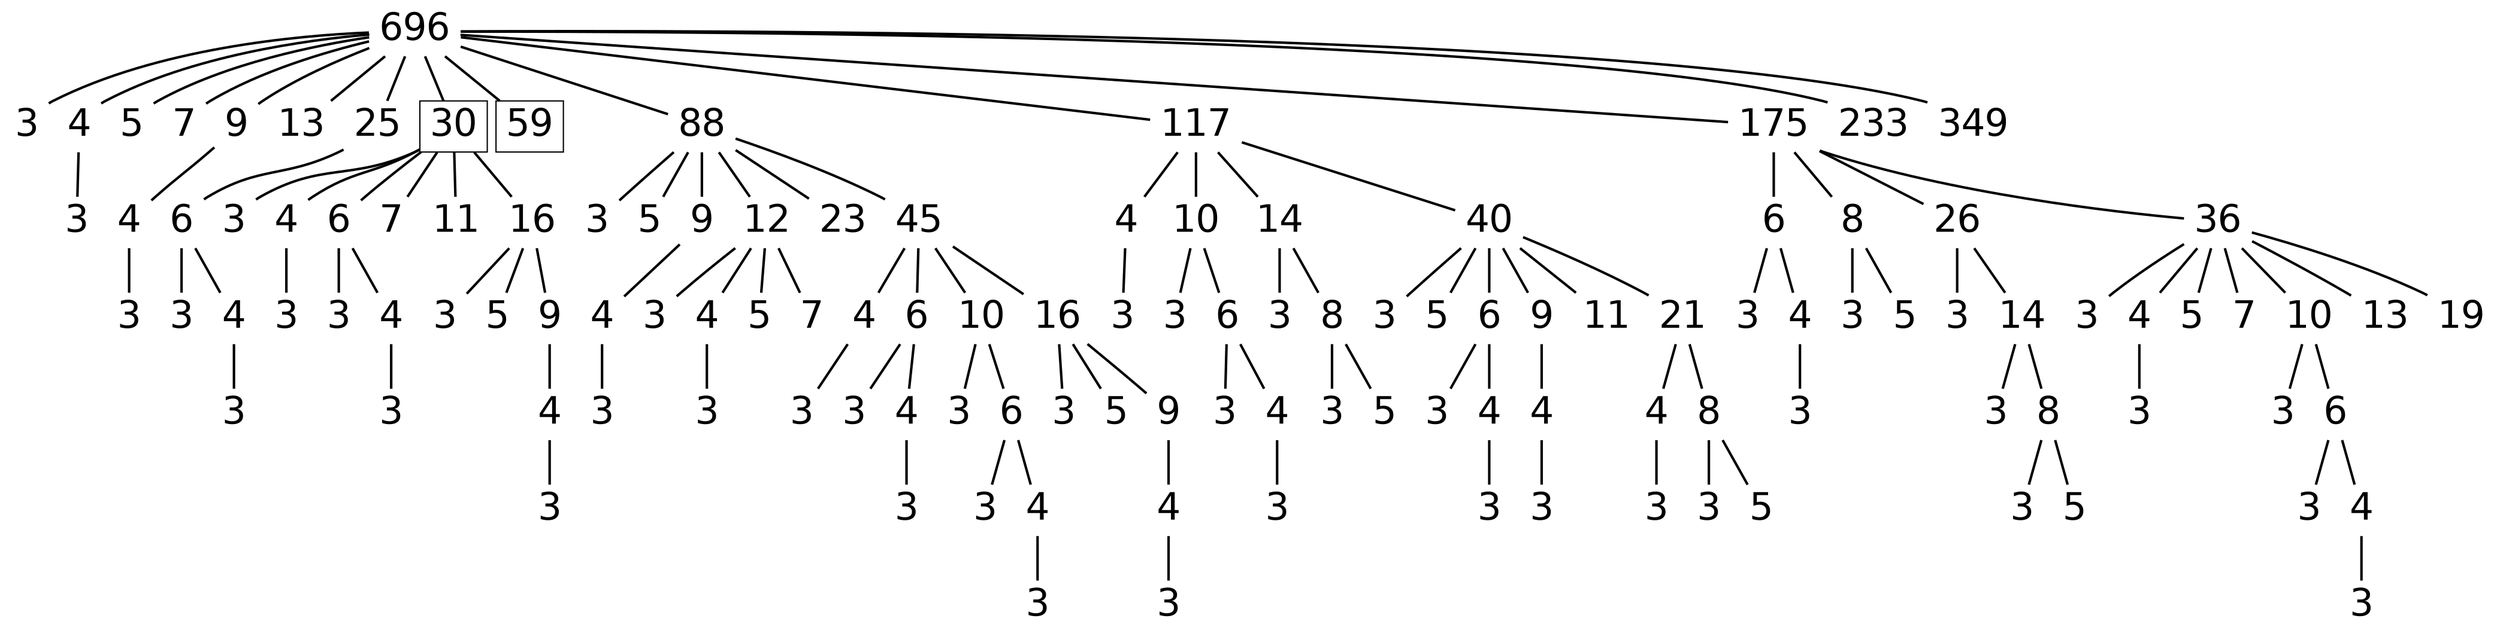 digraph graph_name {
 graph[nodesep = 0.1];
 edge[dir=none, style=bold];
 node[ fontname = "Helvetica", shape = plaintext, width = 0.25, height = 0.25, fontsize=30];
s696;
s696_3;
s696_4;
s696_4_3;
s696_5;
s696_7;
s696_9;
s696_9_4;
s696_9_4_3;
s696_13;
s696_25;
s696_25_6;
s696_25_6_3;
s696_25_6_4;
s696_25_6_4_3;
s696_30;
s696_30_3;
s696_30_4;
s696_30_4_3;
s696_30_6;
s696_30_6_3;
s696_30_6_4;
s696_30_6_4_3;
s696_30_7;
s696_30_11;
s696_30_16;
s696_30_16_3;
s696_30_16_5;
s696_30_16_9;
s696_30_16_9_4;
s696_30_16_9_4_3;
s696_59;
s696_88;
s696_88_3;
s696_88_5;
s696_88_9;
s696_88_9_4;
s696_88_9_4_3;
s696_88_12;
s696_88_12_3;
s696_88_12_4;
s696_88_12_4_3;
s696_88_12_5;
s696_88_12_7;
s696_88_23;
s696_88_45;
s696_88_45_4;
s696_88_45_4_3;
s696_88_45_6;
s696_88_45_6_3;
s696_88_45_6_4;
s696_88_45_6_4_3;
s696_88_45_10;
s696_88_45_10_3;
s696_88_45_10_6;
s696_88_45_10_6_3;
s696_88_45_10_6_4;
s696_88_45_10_6_4_3;
s696_88_45_16;
s696_88_45_16_3;
s696_88_45_16_5;
s696_88_45_16_9;
s696_88_45_16_9_4;
s696_88_45_16_9_4_3;
s696_117;
s696_117_4;
s696_117_4_3;
s696_117_10;
s696_117_10_3;
s696_117_10_6;
s696_117_10_6_3;
s696_117_10_6_4;
s696_117_10_6_4_3;
s696_117_14;
s696_117_14_3;
s696_117_14_8;
s696_117_14_8_3;
s696_117_14_8_5;
s696_117_40;
s696_117_40_3;
s696_117_40_5;
s696_117_40_6;
s696_117_40_6_3;
s696_117_40_6_4;
s696_117_40_6_4_3;
s696_117_40_9;
s696_117_40_9_4;
s696_117_40_9_4_3;
s696_117_40_11;
s696_117_40_21;
s696_117_40_21_4;
s696_117_40_21_4_3;
s696_117_40_21_8;
s696_117_40_21_8_3;
s696_117_40_21_8_5;
s696_175;
s696_175_6;
s696_175_6_3;
s696_175_6_4;
s696_175_6_4_3;
s696_175_8;
s696_175_8_3;
s696_175_8_5;
s696_175_26;
s696_175_26_3;
s696_175_26_14;
s696_175_26_14_3;
s696_175_26_14_8;
s696_175_26_14_8_3;
s696_175_26_14_8_5;
s696_175_36;
s696_175_36_3;
s696_175_36_4;
s696_175_36_4_3;
s696_175_36_5;
s696_175_36_7;
s696_175_36_10;
s696_175_36_10_3;
s696_175_36_10_6;
s696_175_36_10_6_3;
s696_175_36_10_6_4;
s696_175_36_10_6_4_3;
s696_175_36_13;
s696_175_36_19;
s696_233;
s696_349;
s696[label="696" ];
s696->s696_3;
s696_3[label="3" ];
s696->s696_4;
s696_4[label="4" ];
s696_4->s696_4_3;
s696_4_3[label="3" ];
s696->s696_5;
s696_5[label="5" ];
s696->s696_7;
s696_7[label="7" ];
s696->s696_9;
s696_9[label="9" ];
s696_9->s696_9_4;
s696_9_4[label="4" ];
s696_9_4->s696_9_4_3;
s696_9_4_3[label="3" ];
s696->s696_13;
s696_13[label="13" ];
s696->s696_25;
s696_25[label="25" ];
s696_25->s696_25_6;
s696_25_6[label="6" ];
s696_25_6->s696_25_6_3;
s696_25_6_3[label="3" ];
s696_25_6->s696_25_6_4;
s696_25_6_4[label="4" ];
s696_25_6_4->s696_25_6_4_3;
s696_25_6_4_3[label="3" ];
s696->s696_30;
s696_30[label="30" ;shape=box];
s696_30->s696_30_3;
s696_30_3[label="3" ];
s696_30->s696_30_4;
s696_30_4[label="4" ];
s696_30_4->s696_30_4_3;
s696_30_4_3[label="3" ];
s696_30->s696_30_6;
s696_30_6[label="6" ];
s696_30_6->s696_30_6_3;
s696_30_6_3[label="3" ];
s696_30_6->s696_30_6_4;
s696_30_6_4[label="4" ];
s696_30_6_4->s696_30_6_4_3;
s696_30_6_4_3[label="3" ];
s696_30->s696_30_7;
s696_30_7[label="7" ];
s696_30->s696_30_11;
s696_30_11[label="11" ];
s696_30->s696_30_16;
s696_30_16[label="16" ];
s696_30_16->s696_30_16_3;
s696_30_16_3[label="3" ];
s696_30_16->s696_30_16_5;
s696_30_16_5[label="5" ];
s696_30_16->s696_30_16_9;
s696_30_16_9[label="9" ];
s696_30_16_9->s696_30_16_9_4;
s696_30_16_9_4[label="4" ];
s696_30_16_9_4->s696_30_16_9_4_3;
s696_30_16_9_4_3[label="3" ];
s696->s696_59;
s696_59[label="59" ;shape=box];
s696->s696_88;
s696_88[label="88" ];
s696_88->s696_88_3;
s696_88_3[label="3" ];
s696_88->s696_88_5;
s696_88_5[label="5" ];
s696_88->s696_88_9;
s696_88_9[label="9" ];
s696_88_9->s696_88_9_4;
s696_88_9_4[label="4" ];
s696_88_9_4->s696_88_9_4_3;
s696_88_9_4_3[label="3" ];
s696_88->s696_88_12;
s696_88_12[label="12" ];
s696_88_12->s696_88_12_3;
s696_88_12_3[label="3" ];
s696_88_12->s696_88_12_4;
s696_88_12_4[label="4" ];
s696_88_12_4->s696_88_12_4_3;
s696_88_12_4_3[label="3" ];
s696_88_12->s696_88_12_5;
s696_88_12_5[label="5" ];
s696_88_12->s696_88_12_7;
s696_88_12_7[label="7" ];
s696_88->s696_88_23;
s696_88_23[label="23" ];
s696_88->s696_88_45;
s696_88_45[label="45" ];
s696_88_45->s696_88_45_4;
s696_88_45_4[label="4" ];
s696_88_45_4->s696_88_45_4_3;
s696_88_45_4_3[label="3" ];
s696_88_45->s696_88_45_6;
s696_88_45_6[label="6" ];
s696_88_45_6->s696_88_45_6_3;
s696_88_45_6_3[label="3" ];
s696_88_45_6->s696_88_45_6_4;
s696_88_45_6_4[label="4" ];
s696_88_45_6_4->s696_88_45_6_4_3;
s696_88_45_6_4_3[label="3" ];
s696_88_45->s696_88_45_10;
s696_88_45_10[label="10" ];
s696_88_45_10->s696_88_45_10_3;
s696_88_45_10_3[label="3" ];
s696_88_45_10->s696_88_45_10_6;
s696_88_45_10_6[label="6" ];
s696_88_45_10_6->s696_88_45_10_6_3;
s696_88_45_10_6_3[label="3" ];
s696_88_45_10_6->s696_88_45_10_6_4;
s696_88_45_10_6_4[label="4" ];
s696_88_45_10_6_4->s696_88_45_10_6_4_3;
s696_88_45_10_6_4_3[label="3" ];
s696_88_45->s696_88_45_16;
s696_88_45_16[label="16" ];
s696_88_45_16->s696_88_45_16_3;
s696_88_45_16_3[label="3" ];
s696_88_45_16->s696_88_45_16_5;
s696_88_45_16_5[label="5" ];
s696_88_45_16->s696_88_45_16_9;
s696_88_45_16_9[label="9" ];
s696_88_45_16_9->s696_88_45_16_9_4;
s696_88_45_16_9_4[label="4" ];
s696_88_45_16_9_4->s696_88_45_16_9_4_3;
s696_88_45_16_9_4_3[label="3" ];
s696->s696_117;
s696_117[label="117" ];
s696_117->s696_117_4;
s696_117_4[label="4" ];
s696_117_4->s696_117_4_3;
s696_117_4_3[label="3" ];
s696_117->s696_117_10;
s696_117_10[label="10" ];
s696_117_10->s696_117_10_3;
s696_117_10_3[label="3" ];
s696_117_10->s696_117_10_6;
s696_117_10_6[label="6" ];
s696_117_10_6->s696_117_10_6_3;
s696_117_10_6_3[label="3" ];
s696_117_10_6->s696_117_10_6_4;
s696_117_10_6_4[label="4" ];
s696_117_10_6_4->s696_117_10_6_4_3;
s696_117_10_6_4_3[label="3" ];
s696_117->s696_117_14;
s696_117_14[label="14" ];
s696_117_14->s696_117_14_3;
s696_117_14_3[label="3" ];
s696_117_14->s696_117_14_8;
s696_117_14_8[label="8" ];
s696_117_14_8->s696_117_14_8_3;
s696_117_14_8_3[label="3" ];
s696_117_14_8->s696_117_14_8_5;
s696_117_14_8_5[label="5" ];
s696_117->s696_117_40;
s696_117_40[label="40" ];
s696_117_40->s696_117_40_3;
s696_117_40_3[label="3" ];
s696_117_40->s696_117_40_5;
s696_117_40_5[label="5" ];
s696_117_40->s696_117_40_6;
s696_117_40_6[label="6" ];
s696_117_40_6->s696_117_40_6_3;
s696_117_40_6_3[label="3" ];
s696_117_40_6->s696_117_40_6_4;
s696_117_40_6_4[label="4" ];
s696_117_40_6_4->s696_117_40_6_4_3;
s696_117_40_6_4_3[label="3" ];
s696_117_40->s696_117_40_9;
s696_117_40_9[label="9" ];
s696_117_40_9->s696_117_40_9_4;
s696_117_40_9_4[label="4" ];
s696_117_40_9_4->s696_117_40_9_4_3;
s696_117_40_9_4_3[label="3" ];
s696_117_40->s696_117_40_11;
s696_117_40_11[label="11" ];
s696_117_40->s696_117_40_21;
s696_117_40_21[label="21" ];
s696_117_40_21->s696_117_40_21_4;
s696_117_40_21_4[label="4" ];
s696_117_40_21_4->s696_117_40_21_4_3;
s696_117_40_21_4_3[label="3" ];
s696_117_40_21->s696_117_40_21_8;
s696_117_40_21_8[label="8" ];
s696_117_40_21_8->s696_117_40_21_8_3;
s696_117_40_21_8_3[label="3" ];
s696_117_40_21_8->s696_117_40_21_8_5;
s696_117_40_21_8_5[label="5" ];
s696->s696_175;
s696_175[label="175" ];
s696_175->s696_175_6;
s696_175_6[label="6" ];
s696_175_6->s696_175_6_3;
s696_175_6_3[label="3" ];
s696_175_6->s696_175_6_4;
s696_175_6_4[label="4" ];
s696_175_6_4->s696_175_6_4_3;
s696_175_6_4_3[label="3" ];
s696_175->s696_175_8;
s696_175_8[label="8" ];
s696_175_8->s696_175_8_3;
s696_175_8_3[label="3" ];
s696_175_8->s696_175_8_5;
s696_175_8_5[label="5" ];
s696_175->s696_175_26;
s696_175_26[label="26" ];
s696_175_26->s696_175_26_3;
s696_175_26_3[label="3" ];
s696_175_26->s696_175_26_14;
s696_175_26_14[label="14" ];
s696_175_26_14->s696_175_26_14_3;
s696_175_26_14_3[label="3" ];
s696_175_26_14->s696_175_26_14_8;
s696_175_26_14_8[label="8" ];
s696_175_26_14_8->s696_175_26_14_8_3;
s696_175_26_14_8_3[label="3" ];
s696_175_26_14_8->s696_175_26_14_8_5;
s696_175_26_14_8_5[label="5" ];
s696_175->s696_175_36;
s696_175_36[label="36" ];
s696_175_36->s696_175_36_3;
s696_175_36_3[label="3" ];
s696_175_36->s696_175_36_4;
s696_175_36_4[label="4" ];
s696_175_36_4->s696_175_36_4_3;
s696_175_36_4_3[label="3" ];
s696_175_36->s696_175_36_5;
s696_175_36_5[label="5" ];
s696_175_36->s696_175_36_7;
s696_175_36_7[label="7" ];
s696_175_36->s696_175_36_10;
s696_175_36_10[label="10" ];
s696_175_36_10->s696_175_36_10_3;
s696_175_36_10_3[label="3" ];
s696_175_36_10->s696_175_36_10_6;
s696_175_36_10_6[label="6" ];
s696_175_36_10_6->s696_175_36_10_6_3;
s696_175_36_10_6_3[label="3" ];
s696_175_36_10_6->s696_175_36_10_6_4;
s696_175_36_10_6_4[label="4" ];
s696_175_36_10_6_4->s696_175_36_10_6_4_3;
s696_175_36_10_6_4_3[label="3" ];
s696_175_36->s696_175_36_13;
s696_175_36_13[label="13" ];
s696_175_36->s696_175_36_19;
s696_175_36_19[label="19" ];
s696->s696_233;
s696_233[label="233" ];
s696->s696_349;
s696_349[label="349" ];
}
